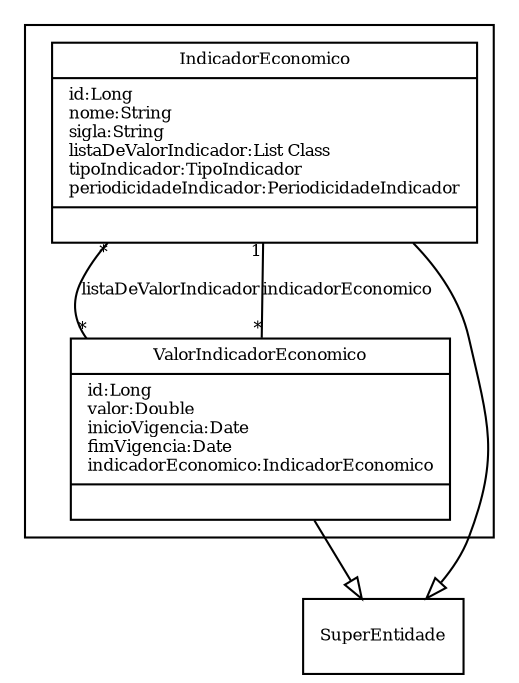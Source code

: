 digraph G{
fontname = "Times-Roman"
fontsize = 8

node [
        fontname = "Times-Roman"
        fontsize = 8
        shape = "record"
]

edge [
        fontname = "Times-Roman"
        fontsize = 8
]

subgraph clusterINDICADOR_ECONOMICO
{
IndicadorEconomico [label = "{IndicadorEconomico|id:Long\lnome:String\lsigla:String\llistaDeValorIndicador:List Class\ltipoIndicador:TipoIndicador\lperiodicidadeIndicador:PeriodicidadeIndicador\l|\l}"]
ValorIndicadorEconomico [label = "{ValorIndicadorEconomico|id:Long\lvalor:Double\linicioVigencia:Date\lfimVigencia:Date\lindicadorEconomico:IndicadorEconomico\l|\l}"]
}
edge [arrowhead = "none" headlabel = "*" taillabel = "*"] IndicadorEconomico -> ValorIndicadorEconomico [label = "listaDeValorIndicador"]
edge [ arrowhead = "empty" headlabel = "" taillabel = ""] IndicadorEconomico -> SuperEntidade
edge [arrowhead = "none" headlabel = "1" taillabel = "*"] ValorIndicadorEconomico -> IndicadorEconomico [label = "indicadorEconomico"]
edge [ arrowhead = "empty" headlabel = "" taillabel = ""] ValorIndicadorEconomico -> SuperEntidade
}
